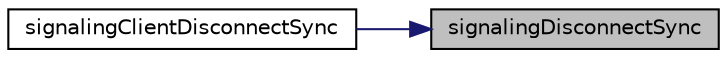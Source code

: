 digraph "signalingDisconnectSync"
{
 // LATEX_PDF_SIZE
  edge [fontname="Helvetica",fontsize="10",labelfontname="Helvetica",labelfontsize="10"];
  node [fontname="Helvetica",fontsize="10",shape=record];
  rankdir="RL";
  Node1 [label="signalingDisconnectSync",height=0.2,width=0.4,color="black", fillcolor="grey75", style="filled", fontcolor="black",tooltip=" "];
  Node1 -> Node2 [dir="back",color="midnightblue",fontsize="10",style="solid",fontname="Helvetica"];
  Node2 [label="signalingClientDisconnectSync",height=0.2,width=0.4,color="black", fillcolor="white", style="filled",URL="$group__PublicMemberFunctions.html#ga6130116416557558b66728a8db2c6ee7",tooltip="Disconnects the signaling client."];
}
